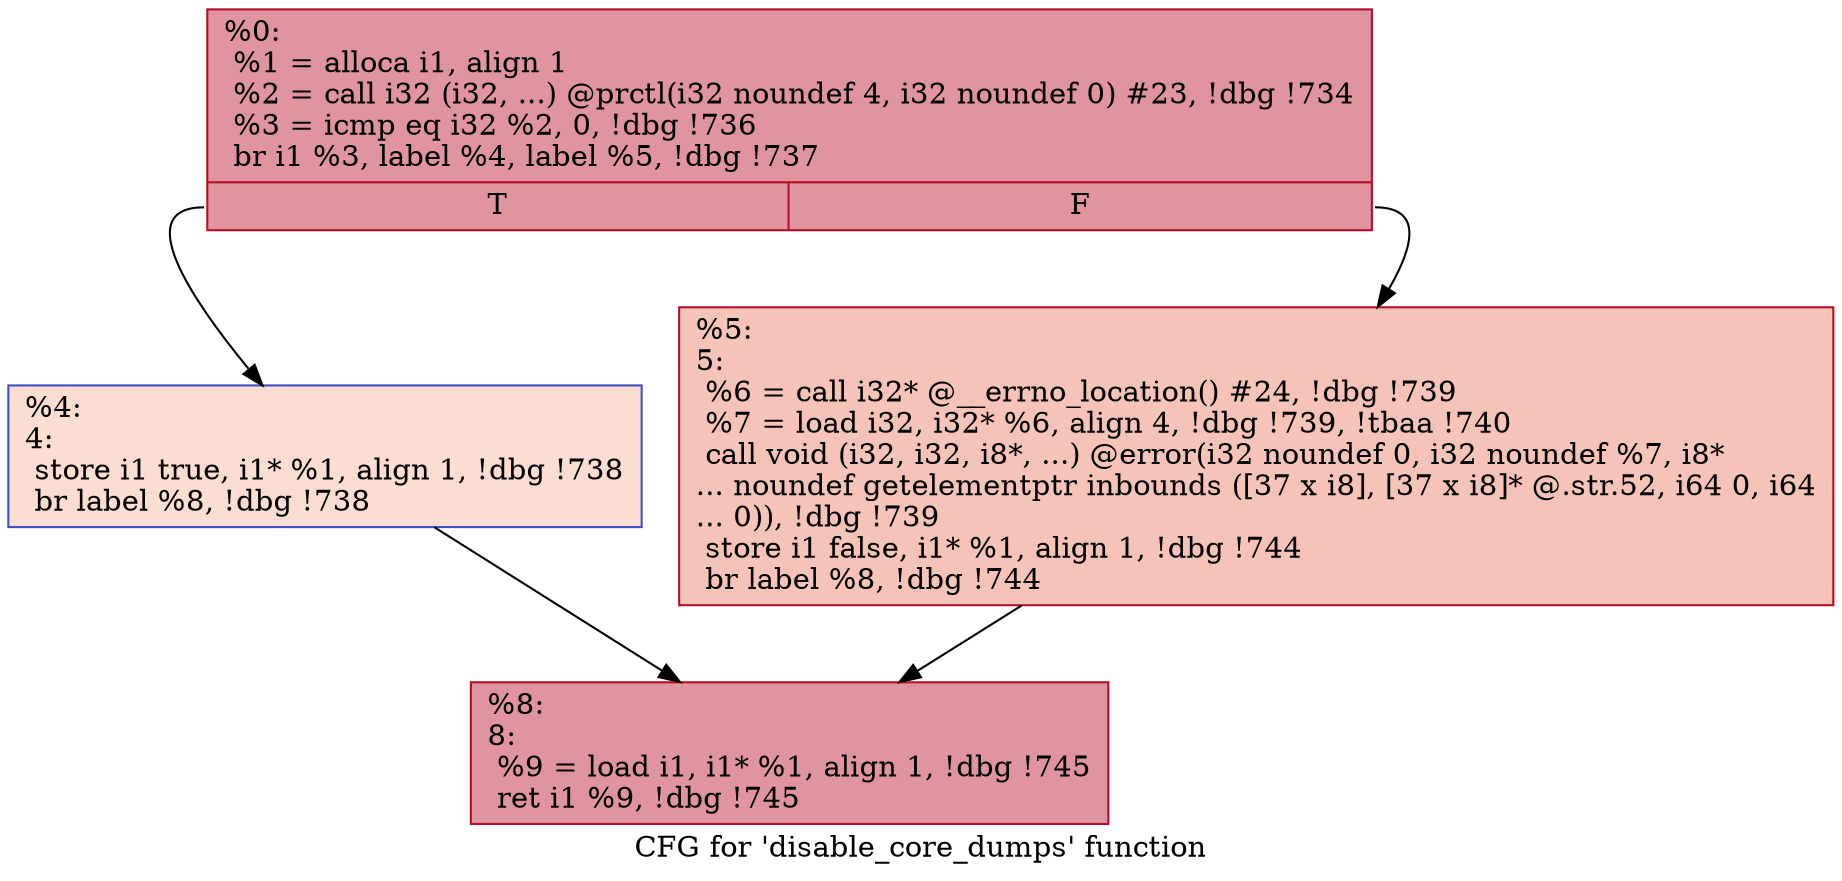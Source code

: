 digraph "CFG for 'disable_core_dumps' function" {
	label="CFG for 'disable_core_dumps' function";

	Node0x971720 [shape=record,color="#b70d28ff", style=filled, fillcolor="#b70d2870",label="{%0:\l  %1 = alloca i1, align 1\l  %2 = call i32 (i32, ...) @prctl(i32 noundef 4, i32 noundef 0) #23, !dbg !734\l  %3 = icmp eq i32 %2, 0, !dbg !736\l  br i1 %3, label %4, label %5, !dbg !737\l|{<s0>T|<s1>F}}"];
	Node0x971720:s0 -> Node0x9717a0;
	Node0x971720:s1 -> Node0x9717f0;
	Node0x9717a0 [shape=record,color="#3d50c3ff", style=filled, fillcolor="#f7b39670",label="{%4:\l4:                                                \l  store i1 true, i1* %1, align 1, !dbg !738\l  br label %8, !dbg !738\l}"];
	Node0x9717a0 -> Node0x971840;
	Node0x9717f0 [shape=record,color="#b70d28ff", style=filled, fillcolor="#e8765c70",label="{%5:\l5:                                                \l  %6 = call i32* @__errno_location() #24, !dbg !739\l  %7 = load i32, i32* %6, align 4, !dbg !739, !tbaa !740\l  call void (i32, i32, i8*, ...) @error(i32 noundef 0, i32 noundef %7, i8*\l... noundef getelementptr inbounds ([37 x i8], [37 x i8]* @.str.52, i64 0, i64\l... 0)), !dbg !739\l  store i1 false, i1* %1, align 1, !dbg !744\l  br label %8, !dbg !744\l}"];
	Node0x9717f0 -> Node0x971840;
	Node0x971840 [shape=record,color="#b70d28ff", style=filled, fillcolor="#b70d2870",label="{%8:\l8:                                                \l  %9 = load i1, i1* %1, align 1, !dbg !745\l  ret i1 %9, !dbg !745\l}"];
}
